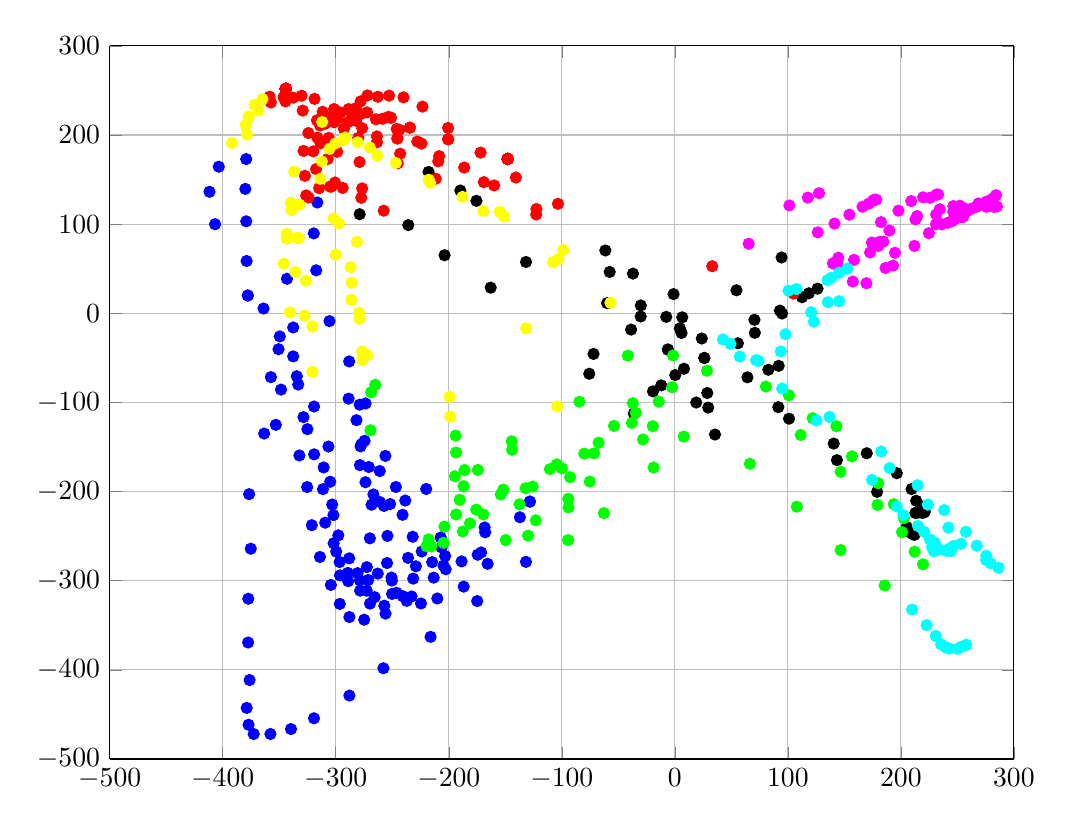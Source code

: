 % This file was created by matlab2tikz.
% Minimal pgfplots version: 1.3
%
%The latest updates can be retrieved from
%  http://www.mathworks.com/matlabcentral/fileexchange/22022-matlab2tikz
%where you can also make suggestions and rate matlab2tikz.
%
\definecolor{mycolor1}{rgb}{1.0,0.0,1.0}%
\definecolor{mycolor2}{rgb}{1.0,1.0,0.0}%
\definecolor{mycolor3}{rgb}{0.0,1.0,1.0}%
%
\begin{tikzpicture}

\begin{axis}[%
width=4.521in,
height=3.566in,
at={(0.758in,0.481in)},
scale only axis,
separate axis lines,
every outer x axis line/.append style={black},
every x tick label/.append style={font=\color{black}},
xmin=-500,
xmax=300,
xmajorgrids,
every outer y axis line/.append style={black},
every y tick label/.append style={font=\color{black}},
ymin=-500,
ymax=300,
ymajorgrids
]
\addplot [color=blue,only marks,mark=*,mark options={solid},forget plot]
  table[row sep=crcr]{%
-128.238	-211.3\\
-128.238	-211.3\\
-171.329	-268.308\\
-213.352	-296.581\\
-240.74	-317.388\\
-257.049	-328.077\\
-269.709	-325.717\\
-272.632	-311.224\\
-272.458	-284.803\\
-269.841	-252.52\\
-268.304	-214.795\\
-270.779	-172.48\\
-274.482	-143.113\\
-273.603	-101.213\\
-288.137	-54.083\\
-305.55	-8.843\\
-317.286	48.137\\
-319.447	89.556\\
-316.318	124.19\\
-137.098	-228.83\\
-168.265	-240.299\\
-203.251	-272.359\\
-231.462	-297.688\\
-250.189	-314.856\\
-265.612	-318.513\\
-278.492	-311.166\\
-289.347	-291.296\\
-299.583	-267.388\\
-309.331	-234.927\\
-311.312	-197.303\\
-319.142	-158.285\\
-353.035	-125.204\\
-348.427	-85.656\\
-350.631	-40.34\\
-363.912	5.274\\
-378.861	58.592\\
-379.192	103.124\\
-379.982	139.475\\
-379.268	172.939\\
-377.81	19.905\\
-377.81	19.905\\
-406.801	99.859\\
-411.707	136.242\\
-403.505	164.364\\
-167.809	-245.71\\
-202.713	-287.18\\
-232.862	-317.722\\
-255.953	-336.947\\
-274.881	-343.776\\
-287.948	-340.779\\
-296.435	-326.056\\
-304.3	-304.723\\
-314.02	-273.402\\
-321.206	-237.751\\
-325.34	-194.992\\
-332.169	-159.553\\
-328.551	-116.554\\
-334.471	-70.651\\
-337.659	-15.975\\
-343.181	38.65\\
-165.615	-281.06\\
-186.821	-306.674\\
-210.108	-319.977\\
-224.618	-325.554\\
-237.187	-322.648\\
-246.237	-313.571\\
-250.326	-299.9\\
-254.65	-280.219\\
-254.271	-249.744\\
-257.294	-216.156\\
-261.076	-177.004\\
-278.038	-149.311\\
-278.816	-102.605\\
-174.438	-270.895\\
-188.689	-278.346\\
-204.629	-283.108\\
-214.704	-279.207\\
-223.946	-267.262\\
-231.938	-250.762\\
-240.896	-226.1\\
-246.803	-194.911\\
-256.06	-160.004\\
-131.715	-278.867\\
-174.87	-322.884\\
-216.107	-363.005\\
-257.841	-398.222\\
-287.92	-428.889\\
-319.248	-454.367\\
-339.634	-466.451\\
-357.821	-471.965\\
-372.607	-472.028\\
-377.157	-461.626\\
-378.807	-442.69\\
-376.247	-411.421\\
-377.547	-369.333\\
-377.387	-320.257\\
-375.182	-264.126\\
-376.679	-202.952\\
-363.359	-134.962\\
-357.389	-71.668\\
-337.671	-48.4\\
-206.358	-262.677\\
-229.064	-283.885\\
-250.661	-296.492\\
-271.256	-299.18\\
-280.684	-291.548\\
-288.077	-274.945\\
-297.761	-249.162\\
-303.167	-214.582\\
-310.721	-172.979\\
-325.095	-130.037\\
-333.196	-80.009\\
-349.518	-25.993\\
-207.151	-251.555\\
-236.056	-274.407\\
-262.836	-292.043\\
-278.598	-299.695\\
-288.996	-300.515\\
-296.25	-294.037\\
-296.592	-279.073\\
-301.856	-258.039\\
-302.07	-226.463\\
-304.889	-189.028\\
-306.462	-149.5\\
-319.186	-104.611\\
-219.976	-197.126\\
-238.517	-210.108\\
-251.877	-214.045\\
-260.921	-211.826\\
-266.67	-203.276\\
-273.693	-189.559\\
-278.589	-170.39\\
-277.374	-146.981\\
-281.652	-119.944\\
-288.641	-95.805\\
};
\addplot [color=black,only marks,mark=*,mark options={solid},forget plot]
  table[row sep=crcr]{%
126.28	27.554\\
112.626	17.924\\
94.903	-0.287\\
70.798	-21.975\\
-30.093	8.752\\
23.865	-28.33\\
82.768	-63.381\\
169.812	-157.057\\
196.405	-179.412\\
209.505	-197.196\\
213.565	-210.377\\
218.362	-216.776\\
219.949	-220.884\\
220.206	-222.292\\
221.126	-222.632\\
220.408	-223.57\\
218.846	-223.841\\
215.753	-223.487\\
214.678	-223.363\\
212.827	-224.024\\
118.577	22.378\\
93.021	2.937\\
55.799	-33.766\\
205.195	-239.755\\
207.613	-245.611\\
210.745	-247.985\\
211.987	-248.561\\
212.357	-247.203\\
211.983	-245.497\\
94.481	62.598\\
54.541	25.757\\
4.435	-16.96\\
-217.885	158.569\\
-189.744	137.627\\
-30.215	-3.64\\
26.125	-50.144\\
26.125	-50.144\\
70.467	-7.351\\
8.1	-62.294\\
-175.52	126.11\\
-131.652	57.493\\
-59.88	11.336\\
-6.156	-40.743\\
-6.156	-40.743\\
101.059	-118.277\\
143.453	-164.785\\
178.977	-200.35\\
28.704	-89.458\\
-61.479	70.419\\
6.576	-4.578\\
91.557	-105.337\\
140.578	-146.224\\
18.958	-100.157\\
-57.648	46.308\\
-7.559	-4.075\\
64.225	-71.893\\
29.571	-105.832\\
-235.823	98.903\\
-203.702	65.064\\
-162.946	28.693\\
-71.911	-45.614\\
-19.319	-87.616\\
35.538	-136.068\\
0.385	-69.366\\
-36.256	-112.495\\
-37.048	44.471\\
5.934	-22.106\\
91.883	-58.998\\
-12.002	-80.919\\
-1.09	21.457\\
-38.673	-18.368\\
-75.694	-67.874\\
-278.854	111.097\\
};
\addplot [color=red,only marks,mark=*,mark options={solid},forget plot]
  table[row sep=crcr]{%
-358.517	242.861\\
-344.438	237.597\\
-329.24	227.334\\
-357.42	236.415\\
-346.189	242.333\\
-337.561	241.847\\
-330.237	244.041\\
-318.78	240.472\\
-301.512	229.038\\
-281.998	215.806\\
-263.591	198.382\\
-243.048	179.003\\
-328.475	182.098\\
-324.232	202.144\\
-316.64	216.464\\
-306.136	217.053\\
-298.328	218.426\\
-288.95	214.549\\
-276.665	207.546\\
-263.55	191.77\\
-245.106	168.125\\
-211.556	150.843\\
-300.655	146.669\\
-298.774	181.113\\
-292.822	207.053\\
-285.052	226.817\\
-278.001	237.679\\
-271.963	244.357\\
-262.773	242.844\\
-252.815	244.098\\
-240.066	242.147\\
-223.266	231.757\\
-200.596	207.83\\
-171.875	180.175\\
-140.649	152.233\\
-103.423	122.734\\
-304.997	142.024\\
-307.12	173.045\\
-306.25	196.765\\
-301.584	214.233\\
-296.859	225.296\\
-288.65	229.006\\
-282.218	230.064\\
-272.262	225.248\\
-258.489	218.148\\
-243.765	205.895\\
-224.118	190.279\\
-208.507	176.258\\
-186.363	163.458\\
-159.895	143.353\\
-122.657	110.777\\
-326.195	132.145\\
-314.723	140.311\\
-303.607	142.117\\
-293.887	140.619\\
-277.43	129.493\\
-257.562	115.011\\
-327.334	154.133\\
-319.841	181.597\\
-316.273	196.989\\
-309.318	212.608\\
-304.039	220.654\\
-295.747	225.172\\
-286.069	224.848\\
-278.084	223.386\\
-264.459	217.525\\
-246.089	206.718\\
-227.874	192.568\\
-209.312	170.393\\
-169.014	147.032\\
-122.476	116.885\\
104.968	22.009\\
-324.082	129.893\\
-317.42	161.681\\
-313.586	190.648\\
-313.878	210.61\\
-311.605	225.953\\
-344.183	251.681\\
-344.183	251.681\\
-344.183	251.681\\
-344.183	251.681\\
-344.183	251.681\\
-344.183	251.681\\
-344.183	251.681\\
-344.183	251.681\\
-344.183	251.681\\
-344.183	251.681\\
-344.183	251.681\\
-344.183	251.681\\
-344.183	251.681\\
-344.183	251.681\\
-344.183	251.681\\
-344.183	251.681\\
-344.183	251.681\\
-344.183	251.681\\
-344.183	251.681\\
-344.183	251.681\\
-344.183	251.681\\
-344.183	251.681\\
-344.183	251.681\\
-344.183	251.681\\
-344.183	251.681\\
33.089	52.745\\
-276.647	140.049\\
-278.952	169.616\\
-280.033	196.698\\
-245.509	196.031\\
-245.509	196.031\\
-253.509	220.019\\
-253.509	220.019\\
-251.239	219.304\\
-251.239	219.304\\
-234.427	208.203\\
-234.427	208.203\\
-200.564	195.122\\
-200.564	195.122\\
-147.882	173.106\\
-147.882	173.106\\
-147.882	173.106\\
-147.882	173.106\\
-147.882	173.106\\
-147.882	173.106\\
-147.882	173.106\\
-147.882	173.106\\
-147.882	173.106\\
-147.882	173.106\\
-147.882	173.106\\
-147.882	173.106\\
-147.882	173.106\\
-147.882	173.106\\
-147.882	173.106\\
-147.882	173.106\\
-147.882	173.106\\
-147.882	173.106\\
-147.882	173.106\\
};
\addplot [color=green,only marks,mark=*,mark options={solid},forget plot]
  table[row sep=crcr]{%
28.417	-64.533\\
-14.268	-99.168\\
-38.026	-123.043\\
-71.565	-157.205\\
100.946	-92.123\\
142.933	-126.734\\
-2.475	-82.943\\
-34.621	-111.65\\
-67.428	-145.21\\
-125.762	-194.399\\
-1.554	-47.418\\
80.524	-82.223\\
121.951	-117.743\\
156.688	-160.524\\
179.99	-190.734\\
193.696	-214.195\\
202.689	-229.877\\
-41.614	-47.57\\
-84.443	-99.246\\
-144.043	-153.139\\
-151.732	-197.849\\
-169.464	-225.655\\
-187.634	-244.859\\
-204.63	-257.579\\
-215.359	-261.518\\
-219.722	-261.248\\
-217.829	-253.631\\
-203.82	-239.389\\
-193.549	-225.765\\
-190.397	-209.309\\
-186.932	-194.018\\
-186.095	-175.846\\
-193.585	-156.256\\
-193.945	-137.234\\
111.339	-136.588\\
146.645	-177.804\\
179.336	-215.065\\
201.021	-245.558\\
212.155	-267.508\\
219.559	-281.633\\
-37.135	-100.917\\
-99.912	-174.018\\
-137.397	-214.322\\
-19.461	-126.678\\
-92.646	-183.927\\
-94.079	-217.75\\
-129.914	-249.483\\
-28.18	-141.622\\
-75.235	-188.865\\
-94.275	-208.068\\
-123.001	-232.311\\
-149.661	-254.5\\
-269.348	-131.256\\
-268.778	-88.696\\
7.87	-138.379\\
-18.784	-173.095\\
-62.788	-224.227\\
-94.445	-254.491\\
66.436	-168.885\\
107.925	-216.955\\
146.689	-265.704\\
185.685	-305.5\\
-80.15	-157.5\\
-110.558	-174.914\\
-153.997	-203.311\\
-181.292	-235.646\\
-53.813	-126.412\\
-104.522	-169.519\\
-131.994	-196.324\\
-175.785	-220.314\\
-144.33	-143.642\\
-174.295	-175.81\\
-194.561	-182.958\\
-265.135	-80.29\\
};
\addplot [color=mycolor1,only marks,mark=*,mark options={solid},forget plot]
  table[row sep=crcr]{%
184.521	80.321\\
181.269	80.148\\
180.121	75.493\\
172.764	68.209\\
158.522	59.838\\
178.185	127.415\\
176.674	127.41\\
175.351	126.234\\
171.76	123.047\\
166.066	119.491\\
154.461	110.562\\
141.297	100.588\\
126.468	90.731\\
232.945	133.206\\
231.324	133.04\\
225.738	129.508\\
219.661	130.053\\
209.166	125.829\\
197.846	115.04\\
182.42	102.175\\
144.691	62.268\\
254.962	108.368\\
254.094	107.629\\
255.153	108.504\\
253.51	108.367\\
249.987	106.709\\
245.336	103.273\\
241.688	101.53\\
236.216	99.744\\
224.826	89.817\\
211.978	75.517\\
186.431	50.829\\
284.209	132.399\\
281.745	128.931\\
280.082	127.39\\
275.76	125.195\\
268.694	123.216\\
258.292	114.424\\
248.826	108.545\\
231.076	99.866\\
194.792	67.807\\
157.447	35.51\\
193.034	53.442\\
169.512	33.665\\
284.989	119.735\\
282.404	119.205\\
275.745	119.473\\
266.943	119.418\\
262.065	117.188\\
261.001	116.344\\
253.969	115.785\\
246.345	113.76\\
231.208	110.723\\
212.908	105.358\\
174.385	79.308\\
139.829	55.97\\
255.531	118.0\\
252.098	120.628\\
246.388	120.173\\
234.422	116.653\\
214.396	108.978\\
189.873	92.773\\
144.745	52.267\\
127.59	134.667\\
117.69	129.674\\
101.35	120.909\\
65.339	77.949\\
};
\addplot [color=mycolor2,only marks,mark=*,mark options={solid},forget plot]
  table[row sep=crcr]{%
-313.713	150.746\\
-312.285	170.238\\
-305.574	184.285\\
-300.345	190.46\\
-293.159	194.464\\
-280.59	191.787\\
-269.951	185.95\\
-246.87	168.584\\
-217.843	149.761\\
-187.818	130.547\\
-151.11	108.43\\
-98.792	70.845\\
-378.478	200.453\\
-377.031	220.352\\
-371.704	233.733\\
-364.827	240.259\\
-312.059	214.556\\
-291.641	197.083\\
-263.309	176.788\\
-216.485	146.391\\
-169.569	114.569\\
-107.744	57.234\\
-56.943	11.664\\
-198.643	-116.022\\
-199.341	-93.963\\
-391.83	190.861\\
-379.787	211.236\\
-368.652	227.451\\
-155.02	113.773\\
-102.896	60.803\\
-343.542	83.488\\
-339.807	123.74\\
-336.905	158.803\\
-276.524	-52.442\\
-279.397	0.569\\
-286.907	51.598\\
-297.163	100.597\\
-276.693	-42.959\\
-286.283	15.124\\
-300.094	65.649\\
-302.031	106.28\\
-340.601	0.925\\
-346.14	55.551\\
-343.309	89.068\\
-339.163	115.588\\
-131.579	-16.845\\
-327.699	-2.691\\
-335.84	46.221\\
-334.095	84.342\\
-332.174	121.792\\
-320.725	-65.796\\
-320.668	-14.86\\
-326.435	36.44\\
-332.737	84.305\\
-104.019	-104.566\\
-272.088	-47.012\\
-279.139	-6.328\\
-285.999	34.07\\
-281.363	80.13\\
};
\addplot [color=mycolor3,only marks,mark=*,mark options={solid},forget plot]
  table[row sep=crcr]{%
152.652	50.054\\
145.44	45.397\\
135.14	37.057\\
138.319	39.729\\
107.68	27.132\\
202.115	-226.489\\
220.452	-245.21\\
230.024	-257.263\\
233.505	-264.912\\
240.059	-266.358\\
241.253	-266.36\\
244.204	-266.838\\
243.05	-263.973\\
246.58	-261.059\\
135.373	12.4\\
97.902	-23.509\\
73.986	-53.486\\
174.378	-186.994\\
196.412	-216.755\\
215.151	-238.675\\
225.773	-253.787\\
227.534	-262.257\\
229.163	-267.036\\
120.625	1.085\\
71.928	-52.625\\
57.457	-48.611\\
94.96	-84.54\\
125.302	-120.228\\
182.585	-155.066\\
214.825	-192.946\\
238.279	-220.797\\
257.444	-245.157\\
267.099	-260.738\\
275.503	-272.168\\
279.433	-280.469\\
145.319	13.421\\
122.937	-9.417\\
93.777	-42.839\\
209.913	-332.433\\
222.772	-349.793\\
230.78	-361.99\\
235.647	-371.404\\
239.863	-374.883\\
242.503	-375.961\\
250.237	-376.395\\
253.397	-374.216\\
257.873	-371.964\\
100.498	25.252\\
42.563	-29.412\\
136.831	-116.303\\
190.038	-173.712\\
223.812	-214.651\\
241.988	-240.429\\
253.14	-258.641\\
275.389	-276.873\\
286.371	-285.512\\
49.22	-34.369\\
};
\end{axis}
\end{tikzpicture}%